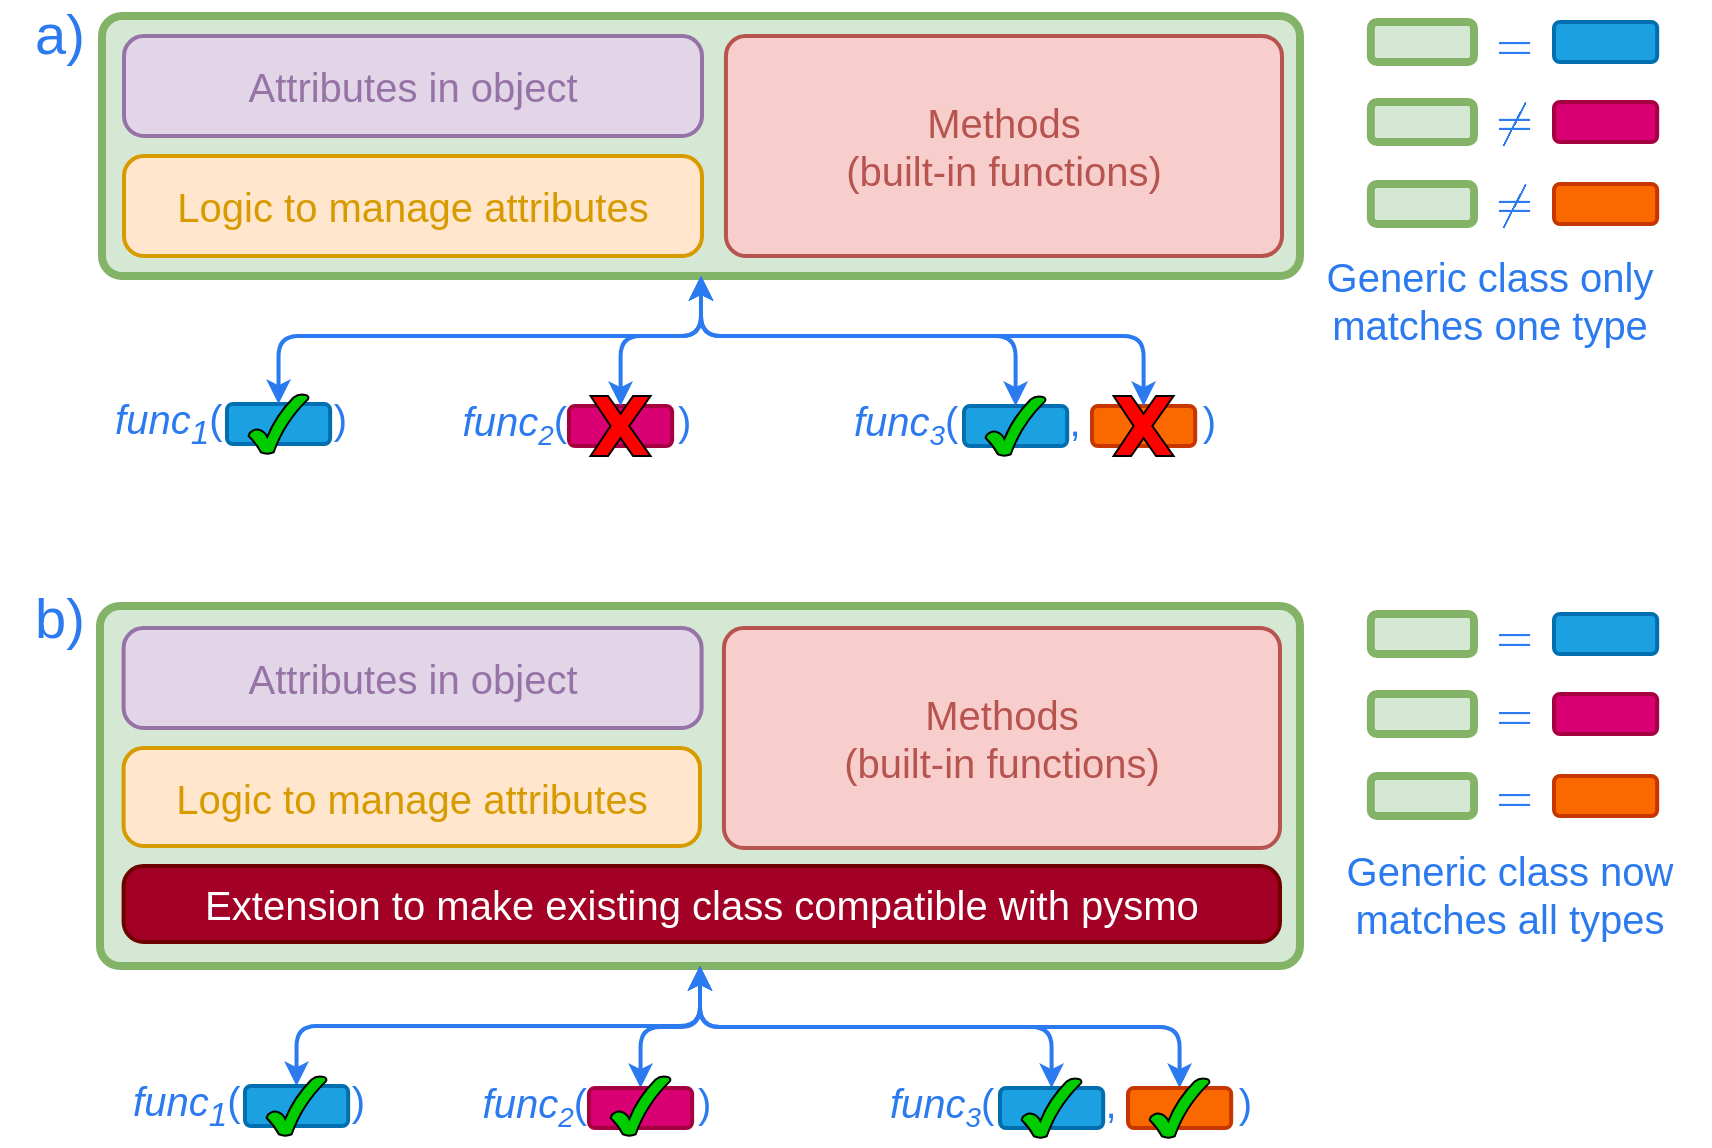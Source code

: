 <mxfile version="21.3.7" type="device">
  <diagram id="o-GlBjIIxTXlQrCIFuJj" name="Page-1">
    <mxGraphModel dx="2555" dy="998" grid="1" gridSize="10" guides="1" tooltips="1" connect="1" arrows="1" fold="1" page="1" pageScale="1" pageWidth="827" pageHeight="1169" math="1" shadow="0">
      <root>
        <mxCell id="0" />
        <mxCell id="1" parent="0" />
        <mxCell id="MvFuOAibIjmGyKfd0Iik-26" value="" style="group;absoluteArcSize=1;" parent="1" vertex="1" connectable="0">
          <mxGeometry x="39" y="24" width="598.985" height="146.38" as="geometry" />
        </mxCell>
        <mxCell id="MvFuOAibIjmGyKfd0Iik-27" value="" style="rounded=1;whiteSpace=wrap;html=1;shadow=0;glass=0;sketch=0;fontSize=20;strokeWidth=4;fillColor=#d5e8d4;strokeColor=#82b366;absoluteArcSize=1;" parent="MvFuOAibIjmGyKfd0Iik-26" vertex="1">
          <mxGeometry width="598.985" height="130" as="geometry" />
        </mxCell>
        <mxCell id="j2jtT3UqmusQXD--iVGK-17" value="&lt;font color=&quot;#b85450&quot;&gt;Methods&lt;br&gt;(built-in functions)&lt;br&gt;&lt;/font&gt;" style="rounded=1;whiteSpace=wrap;html=1;fillColor=#f8cecc;strokeColor=#b85450;fontSize=20;sketch=0;glass=0;strokeWidth=2;container=0;absoluteArcSize=1;" vertex="1" parent="MvFuOAibIjmGyKfd0Iik-26">
          <mxGeometry x="311.97" y="10" width="278.03" height="110" as="geometry" />
        </mxCell>
        <mxCell id="j2jtT3UqmusQXD--iVGK-18" value="&lt;font color=&quot;#9673a6&quot;&gt;Attributes in object&lt;/font&gt;" style="rounded=1;whiteSpace=wrap;html=1;fillColor=#e1d5e7;strokeColor=#9673a6;fontSize=20;sketch=0;strokeWidth=2;container=0;absoluteArcSize=1;" vertex="1" parent="MvFuOAibIjmGyKfd0Iik-26">
          <mxGeometry x="11" y="10" width="289" height="50" as="geometry" />
        </mxCell>
        <mxCell id="j2jtT3UqmusQXD--iVGK-16" value="&lt;font color=&quot;#d79b00&quot;&gt;Logic to manage attributes&lt;/font&gt;" style="rounded=1;whiteSpace=wrap;html=1;fillColor=#ffe6cc;strokeColor=#d79b00;fontSize=20;sketch=0;strokeWidth=2;container=0;absoluteArcSize=1;" vertex="1" parent="MvFuOAibIjmGyKfd0Iik-26">
          <mxGeometry x="11" y="70" width="289" height="50" as="geometry" />
        </mxCell>
        <mxCell id="MjuK1KJJSUVKsGx6pHkk-5" value="" style="group" parent="1" vertex="1" connectable="0">
          <mxGeometry x="212" y="208" width="128.966" height="40" as="geometry" />
        </mxCell>
        <mxCell id="YOwzDxQ_ZlnOnKqTeJGU-16" value="&lt;span style=&quot;font-weight: 400;&quot;&gt;&lt;font color=&quot;#2b7af0&quot; style=&quot;&quot;&gt;&lt;i style=&quot;&quot;&gt;func&lt;span style=&quot;font-size: 16.667px;&quot;&gt;&lt;sub&gt;2&lt;/sub&gt;&lt;/span&gt;&lt;/i&gt;(&amp;nbsp; &amp;nbsp; &amp;nbsp; &amp;nbsp; &amp;nbsp; )&lt;/font&gt;&lt;/span&gt;" style="text;strokeColor=none;fillColor=none;html=1;fontSize=20;fontStyle=1;verticalAlign=middle;align=center;rounded=1;shadow=0;glass=0;sketch=0;fontColor=#000000;labelPosition=center;verticalLabelPosition=middle;container=0;" parent="MjuK1KJJSUVKsGx6pHkk-5" vertex="1">
          <mxGeometry width="128.966" height="40" as="geometry" />
        </mxCell>
        <mxCell id="YOwzDxQ_ZlnOnKqTeJGU-15" value="" style="rounded=1;whiteSpace=wrap;html=1;shadow=0;glass=0;sketch=0;fontSize=20;strokeWidth=2;fillColor=#d80073;strokeColor=#A50040;container=0;fontColor=#ffffff;" parent="MjuK1KJJSUVKsGx6pHkk-5" vertex="1">
          <mxGeometry x="60.483" y="11" width="51.586" height="20" as="geometry" />
        </mxCell>
        <mxCell id="MjuK1KJJSUVKsGx6pHkk-25" value="" style="verticalLabelPosition=bottom;verticalAlign=top;html=1;shape=mxgraph.basic.x;fillColor=#FF0000;" parent="MjuK1KJJSUVKsGx6pHkk-5" vertex="1">
          <mxGeometry x="71.28" y="6" width="30" height="30" as="geometry" />
        </mxCell>
        <mxCell id="MjuK1KJJSUVKsGx6pHkk-6" value="" style="group" parent="1" vertex="1" connectable="0">
          <mxGeometry x="410" y="208" width="190" height="40" as="geometry" />
        </mxCell>
        <mxCell id="MjuK1KJJSUVKsGx6pHkk-1" value="&lt;span style=&quot;font-weight: 400;&quot;&gt;&lt;font color=&quot;#2b7af0&quot; style=&quot;&quot;&gt;&lt;i style=&quot;&quot;&gt;func&lt;span style=&quot;font-size: 16.667px;&quot;&gt;&lt;sub&gt;3&lt;/sub&gt;&lt;/span&gt;&lt;/i&gt;(&amp;nbsp; &amp;nbsp; &amp;nbsp; &amp;nbsp; &amp;nbsp; ,&amp;nbsp; &amp;nbsp; &amp;nbsp; &amp;nbsp; &amp;nbsp; &amp;nbsp;)&lt;/font&gt;&lt;/span&gt;" style="text;strokeColor=none;fillColor=none;html=1;fontSize=20;fontStyle=1;verticalAlign=middle;align=center;rounded=1;shadow=0;glass=0;sketch=0;fontColor=#000000;labelPosition=center;verticalLabelPosition=middle;container=0;" parent="MjuK1KJJSUVKsGx6pHkk-6" vertex="1">
          <mxGeometry width="190" height="40" as="geometry" />
        </mxCell>
        <mxCell id="MjuK1KJJSUVKsGx6pHkk-2" value="" style="rounded=1;whiteSpace=wrap;html=1;shadow=0;glass=0;sketch=0;fontSize=20;strokeWidth=2;fillColor=#fa6800;strokeColor=#C73500;container=0;fontColor=#000000;" parent="MjuK1KJJSUVKsGx6pHkk-6" vertex="1">
          <mxGeometry x="124.003" y="11" width="51.586" height="20" as="geometry" />
        </mxCell>
        <mxCell id="MjuK1KJJSUVKsGx6pHkk-3" value="" style="rounded=1;whiteSpace=wrap;html=1;shadow=0;glass=0;sketch=0;fontSize=20;strokeWidth=2;fillColor=#1ba1e2;strokeColor=#006EAF;container=0;fontColor=#ffffff;" parent="MjuK1KJJSUVKsGx6pHkk-6" vertex="1">
          <mxGeometry x="60.003" y="11" width="51.586" height="20" as="geometry" />
        </mxCell>
        <mxCell id="MjuK1KJJSUVKsGx6pHkk-23" value="" style="verticalLabelPosition=bottom;verticalAlign=top;html=1;shape=mxgraph.basic.tick;fillColor=#00CC00;" parent="MjuK1KJJSUVKsGx6pHkk-6" vertex="1">
          <mxGeometry x="70.8" y="6" width="30" height="30" as="geometry" />
        </mxCell>
        <mxCell id="MjuK1KJJSUVKsGx6pHkk-24" value="" style="verticalLabelPosition=bottom;verticalAlign=top;html=1;shape=mxgraph.basic.x;fillColor=#FF0000;" parent="MjuK1KJJSUVKsGx6pHkk-6" vertex="1">
          <mxGeometry x="134.8" y="6" width="30" height="30" as="geometry" />
        </mxCell>
        <mxCell id="MjuK1KJJSUVKsGx6pHkk-7" value="" style="group" parent="1" vertex="1" connectable="0">
          <mxGeometry x="39.0" y="208" width="128.966" height="40" as="geometry" />
        </mxCell>
        <mxCell id="YOwzDxQ_ZlnOnKqTeJGU-2" value="&lt;span style=&quot;font-weight: 400;&quot;&gt;&lt;font color=&quot;#2b7af0&quot; style=&quot;font-size: 20px;&quot;&gt;&lt;i style=&quot;&quot;&gt;func&lt;sub&gt;1&lt;/sub&gt;&lt;/i&gt;(&amp;nbsp; &amp;nbsp; &amp;nbsp; &amp;nbsp; &amp;nbsp; )&lt;/font&gt;&lt;/span&gt;" style="text;strokeColor=none;fillColor=none;html=1;fontSize=20;fontStyle=1;verticalAlign=middle;align=center;rounded=1;shadow=0;glass=0;sketch=0;fontColor=#000000;labelPosition=center;verticalLabelPosition=middle;container=0;" parent="MjuK1KJJSUVKsGx6pHkk-7" vertex="1">
          <mxGeometry width="128.966" height="40" as="geometry" />
        </mxCell>
        <mxCell id="YOwzDxQ_ZlnOnKqTeJGU-3" value="" style="rounded=1;whiteSpace=wrap;html=1;shadow=0;glass=0;sketch=0;fontSize=20;strokeWidth=2;fillColor=#1ba1e2;strokeColor=#006EAF;container=0;fontColor=#ffffff;" parent="MjuK1KJJSUVKsGx6pHkk-7" vertex="1">
          <mxGeometry x="62.483" y="10" width="51.586" height="20" as="geometry" />
        </mxCell>
        <mxCell id="MjuK1KJJSUVKsGx6pHkk-22" value="" style="verticalLabelPosition=bottom;verticalAlign=top;html=1;shape=mxgraph.basic.tick;fillColor=#00CC00;" parent="MjuK1KJJSUVKsGx6pHkk-7" vertex="1">
          <mxGeometry x="73.28" y="5" width="30" height="30" as="geometry" />
        </mxCell>
        <mxCell id="MjuK1KJJSUVKsGx6pHkk-17" style="rounded=1;orthogonalLoop=1;jettySize=auto;html=1;entryX=0.5;entryY=1;entryDx=0;entryDy=0;startArrow=classic;startFill=1;strokeWidth=2;edgeStyle=elbowEdgeStyle;elbow=vertical;strokeColor=#2B7AF0;sketch=0;snapToPoint=0;flowAnimation=0;ignoreEdge=0;enumerate=0;fillColor=#dae8fc;" parent="1" source="YOwzDxQ_ZlnOnKqTeJGU-3" target="MvFuOAibIjmGyKfd0Iik-27" edge="1">
          <mxGeometry relative="1" as="geometry">
            <Array as="points">
              <mxPoint x="258" y="184" />
            </Array>
          </mxGeometry>
        </mxCell>
        <mxCell id="MjuK1KJJSUVKsGx6pHkk-18" style="edgeStyle=orthogonalEdgeStyle;rounded=1;orthogonalLoop=1;jettySize=auto;html=1;entryX=0.5;entryY=1;entryDx=0;entryDy=0;startArrow=classic;startFill=1;strokeWidth=2;strokeColor=#2B7AF0;" parent="1" source="MjuK1KJJSUVKsGx6pHkk-3" target="MvFuOAibIjmGyKfd0Iik-27" edge="1">
          <mxGeometry relative="1" as="geometry">
            <Array as="points">
              <mxPoint x="496" y="184" />
              <mxPoint x="339" y="184" />
            </Array>
          </mxGeometry>
        </mxCell>
        <mxCell id="MjuK1KJJSUVKsGx6pHkk-19" style="edgeStyle=orthogonalEdgeStyle;rounded=1;orthogonalLoop=1;jettySize=auto;html=1;entryX=0.5;entryY=1;entryDx=0;entryDy=0;startArrow=classic;startFill=1;strokeWidth=2;strokeColor=#2B7AF0;" parent="1" source="MjuK1KJJSUVKsGx6pHkk-2" target="MvFuOAibIjmGyKfd0Iik-27" edge="1">
          <mxGeometry relative="1" as="geometry">
            <Array as="points">
              <mxPoint x="560" y="184" />
              <mxPoint x="339" y="184" />
            </Array>
          </mxGeometry>
        </mxCell>
        <mxCell id="MjuK1KJJSUVKsGx6pHkk-20" style="edgeStyle=orthogonalEdgeStyle;rounded=1;orthogonalLoop=1;jettySize=auto;html=1;entryX=0.5;entryY=1;entryDx=0;entryDy=0;startArrow=classic;startFill=1;strokeWidth=2;strokeColor=#2B7AF0;" parent="1" source="YOwzDxQ_ZlnOnKqTeJGU-15" target="MvFuOAibIjmGyKfd0Iik-27" edge="1">
          <mxGeometry relative="1" as="geometry">
            <Array as="points">
              <mxPoint x="298" y="184" />
              <mxPoint x="339" y="184" />
            </Array>
          </mxGeometry>
        </mxCell>
        <mxCell id="MjuK1KJJSUVKsGx6pHkk-52" value="" style="group" parent="1" vertex="1" connectable="0">
          <mxGeometry x="38" y="319" width="599.98" height="180" as="geometry" />
        </mxCell>
        <mxCell id="MjuK1KJJSUVKsGx6pHkk-27" value="" style="rounded=1;whiteSpace=wrap;html=1;shadow=0;glass=0;sketch=0;fontSize=20;strokeWidth=4;fillColor=#d5e8d4;strokeColor=#82b366;container=0;absoluteArcSize=1;" parent="MjuK1KJJSUVKsGx6pHkk-52" vertex="1">
          <mxGeometry width="599.98" height="180" as="geometry" />
        </mxCell>
        <mxCell id="MjuK1KJJSUVKsGx6pHkk-49" value="Extension to make existing class compatible with pysmo" style="rounded=1;whiteSpace=wrap;html=1;fillColor=#a20025;strokeColor=#6F0000;fontSize=20;sketch=0;glass=0;strokeWidth=2;container=0;fontColor=#ffffff;absoluteArcSize=1;" parent="MjuK1KJJSUVKsGx6pHkk-52" vertex="1">
          <mxGeometry x="11.8" y="130" width="578.2" height="38" as="geometry" />
        </mxCell>
        <mxCell id="j2jtT3UqmusQXD--iVGK-34" value="&lt;font color=&quot;#9673a6&quot;&gt;Attributes in object&lt;/font&gt;" style="rounded=1;whiteSpace=wrap;html=1;fillColor=#e1d5e7;strokeColor=#9673a6;fontSize=20;sketch=0;strokeWidth=2;container=0;absoluteArcSize=1;" vertex="1" parent="MjuK1KJJSUVKsGx6pHkk-52">
          <mxGeometry x="11.8" y="11" width="289" height="50" as="geometry" />
        </mxCell>
        <mxCell id="j2jtT3UqmusQXD--iVGK-35" value="&lt;font color=&quot;#d79b00&quot;&gt;Logic to manage attributes&lt;/font&gt;" style="rounded=1;whiteSpace=wrap;html=1;fillColor=#ffe6cc;strokeColor=#d79b00;fontSize=20;sketch=0;strokeWidth=2;container=0;absoluteArcSize=1;" vertex="1" parent="MjuK1KJJSUVKsGx6pHkk-52">
          <mxGeometry x="11.8" y="71" width="288.2" height="49" as="geometry" />
        </mxCell>
        <mxCell id="j2jtT3UqmusQXD--iVGK-36" value="&lt;font color=&quot;#b85450&quot;&gt;Methods&lt;br&gt;(built-in functions)&lt;br&gt;&lt;/font&gt;" style="rounded=1;whiteSpace=wrap;html=1;fillColor=#f8cecc;strokeColor=#b85450;fontSize=20;sketch=0;glass=0;strokeWidth=2;container=0;absoluteArcSize=1;" vertex="1" parent="MjuK1KJJSUVKsGx6pHkk-52">
          <mxGeometry x="311.97" y="11" width="278.03" height="110" as="geometry" />
        </mxCell>
        <mxCell id="MjuK1KJJSUVKsGx6pHkk-54" style="edgeStyle=elbowEdgeStyle;rounded=1;sketch=0;orthogonalLoop=1;jettySize=auto;elbow=vertical;html=1;startArrow=classic;startFill=1;strokeColor=#2B7AF0;strokeWidth=2;" parent="1" source="MjuK1KJJSUVKsGx6pHkk-33" edge="1">
          <mxGeometry relative="1" as="geometry">
            <mxPoint x="338.0" y="499" as="targetPoint" />
          </mxGeometry>
        </mxCell>
        <mxCell id="MjuK1KJJSUVKsGx6pHkk-56" style="edgeStyle=elbowEdgeStyle;rounded=1;sketch=0;orthogonalLoop=1;jettySize=auto;elbow=vertical;html=1;startArrow=classic;startFill=1;strokeColor=#2B7AF0;strokeWidth=2;" parent="1" source="MjuK1KJJSUVKsGx6pHkk-37" edge="1">
          <mxGeometry relative="1" as="geometry">
            <mxPoint x="338.0" y="499" as="targetPoint" />
          </mxGeometry>
        </mxCell>
        <mxCell id="MjuK1KJJSUVKsGx6pHkk-55" style="edgeStyle=elbowEdgeStyle;rounded=1;sketch=0;orthogonalLoop=1;jettySize=auto;elbow=vertical;html=1;startArrow=classic;startFill=1;strokeColor=#2B7AF0;strokeWidth=2;" parent="1" source="MjuK1KJJSUVKsGx6pHkk-38" edge="1">
          <mxGeometry relative="1" as="geometry">
            <mxPoint x="338.0" y="499" as="targetPoint" />
          </mxGeometry>
        </mxCell>
        <mxCell id="MjuK1KJJSUVKsGx6pHkk-53" style="edgeStyle=elbowEdgeStyle;rounded=1;sketch=0;orthogonalLoop=1;jettySize=auto;elbow=vertical;html=1;entryX=0.5;entryY=1;entryDx=0;entryDy=0;startArrow=classic;startFill=1;strokeColor=#2B7AF0;strokeWidth=2;" parent="1" source="MjuK1KJJSUVKsGx6pHkk-43" target="MjuK1KJJSUVKsGx6pHkk-27" edge="1">
          <mxGeometry relative="1" as="geometry" />
        </mxCell>
        <mxCell id="MjuK1KJJSUVKsGx6pHkk-57" value="" style="group" parent="1" vertex="1" connectable="0">
          <mxGeometry x="48.0" y="549" width="128.966" height="40" as="geometry" />
        </mxCell>
        <mxCell id="MjuK1KJJSUVKsGx6pHkk-42" value="&lt;span style=&quot;font-weight: 400;&quot;&gt;&lt;font color=&quot;#2b7af0&quot; style=&quot;font-size: 20px;&quot;&gt;&lt;i style=&quot;&quot;&gt;func&lt;sub&gt;1&lt;/sub&gt;&lt;/i&gt;(&amp;nbsp; &amp;nbsp; &amp;nbsp; &amp;nbsp; &amp;nbsp; )&lt;/font&gt;&lt;/span&gt;" style="text;strokeColor=none;fillColor=none;html=1;fontSize=20;fontStyle=1;verticalAlign=middle;align=center;rounded=1;shadow=0;glass=0;sketch=0;fontColor=#000000;labelPosition=center;verticalLabelPosition=middle;container=0;" parent="MjuK1KJJSUVKsGx6pHkk-57" vertex="1">
          <mxGeometry width="128.966" height="40" as="geometry" />
        </mxCell>
        <mxCell id="MjuK1KJJSUVKsGx6pHkk-43" value="" style="rounded=1;whiteSpace=wrap;html=1;shadow=0;glass=0;sketch=0;fontSize=20;strokeWidth=2;fillColor=#1ba1e2;strokeColor=#006EAF;container=0;fontColor=#ffffff;" parent="MjuK1KJJSUVKsGx6pHkk-57" vertex="1">
          <mxGeometry x="62.483" y="10" width="51.586" height="20" as="geometry" />
        </mxCell>
        <mxCell id="MjuK1KJJSUVKsGx6pHkk-44" value="" style="verticalLabelPosition=bottom;verticalAlign=top;html=1;shape=mxgraph.basic.tick;fillColor=#00CC00;container=0;" parent="MjuK1KJJSUVKsGx6pHkk-57" vertex="1">
          <mxGeometry x="73.28" y="5" width="30" height="30" as="geometry" />
        </mxCell>
        <mxCell id="MjuK1KJJSUVKsGx6pHkk-58" value="" style="group" parent="1" vertex="1" connectable="0">
          <mxGeometry x="222" y="549" width="128.966" height="40" as="geometry" />
        </mxCell>
        <mxCell id="MjuK1KJJSUVKsGx6pHkk-32" value="&lt;span style=&quot;font-weight: 400;&quot;&gt;&lt;font color=&quot;#2b7af0&quot; style=&quot;&quot;&gt;&lt;i style=&quot;&quot;&gt;func&lt;span style=&quot;font-size: 16.667px;&quot;&gt;&lt;sub&gt;2&lt;/sub&gt;&lt;/span&gt;&lt;/i&gt;(&amp;nbsp; &amp;nbsp; &amp;nbsp; &amp;nbsp; &amp;nbsp; )&lt;/font&gt;&lt;/span&gt;" style="text;strokeColor=none;fillColor=none;html=1;fontSize=20;fontStyle=1;verticalAlign=middle;align=center;rounded=1;shadow=0;glass=0;sketch=0;fontColor=#000000;labelPosition=center;verticalLabelPosition=middle;container=0;" parent="MjuK1KJJSUVKsGx6pHkk-58" vertex="1">
          <mxGeometry width="128.966" height="40" as="geometry" />
        </mxCell>
        <mxCell id="MjuK1KJJSUVKsGx6pHkk-33" value="" style="rounded=1;whiteSpace=wrap;html=1;shadow=0;glass=0;sketch=0;fontSize=20;strokeWidth=2;fillColor=#d80073;strokeColor=#A50040;container=0;fontColor=#ffffff;" parent="MjuK1KJJSUVKsGx6pHkk-58" vertex="1">
          <mxGeometry x="60.483" y="11" width="51.586" height="20" as="geometry" />
        </mxCell>
        <mxCell id="MjuK1KJJSUVKsGx6pHkk-51" value="" style="verticalLabelPosition=bottom;verticalAlign=top;html=1;shape=mxgraph.basic.tick;fillColor=#00CC00;container=0;" parent="MjuK1KJJSUVKsGx6pHkk-58" vertex="1">
          <mxGeometry x="71.28" y="5" width="30" height="30" as="geometry" />
        </mxCell>
        <mxCell id="MjuK1KJJSUVKsGx6pHkk-59" value="" style="group" parent="1" vertex="1" connectable="0">
          <mxGeometry x="428" y="549" width="190" height="40" as="geometry" />
        </mxCell>
        <mxCell id="MjuK1KJJSUVKsGx6pHkk-36" value="&lt;span style=&quot;font-weight: 400;&quot;&gt;&lt;font color=&quot;#2b7af0&quot; style=&quot;&quot;&gt;&lt;i style=&quot;&quot;&gt;func&lt;span style=&quot;font-size: 16.667px;&quot;&gt;&lt;sub&gt;3&lt;/sub&gt;&lt;/span&gt;&lt;/i&gt;(&amp;nbsp; &amp;nbsp; &amp;nbsp; &amp;nbsp; &amp;nbsp; ,&amp;nbsp; &amp;nbsp; &amp;nbsp; &amp;nbsp; &amp;nbsp; &amp;nbsp;)&lt;/font&gt;&lt;/span&gt;" style="text;strokeColor=none;fillColor=none;html=1;fontSize=20;fontStyle=1;verticalAlign=middle;align=center;rounded=1;shadow=0;glass=0;sketch=0;fontColor=#000000;labelPosition=center;verticalLabelPosition=middle;container=0;" parent="MjuK1KJJSUVKsGx6pHkk-59" vertex="1">
          <mxGeometry width="190" height="40" as="geometry" />
        </mxCell>
        <mxCell id="MjuK1KJJSUVKsGx6pHkk-37" value="" style="rounded=1;whiteSpace=wrap;html=1;shadow=0;glass=0;sketch=0;fontSize=20;strokeWidth=2;fillColor=#fa6800;strokeColor=#C73500;container=0;fontColor=#000000;" parent="MjuK1KJJSUVKsGx6pHkk-59" vertex="1">
          <mxGeometry x="124.003" y="11" width="51.586" height="20" as="geometry" />
        </mxCell>
        <mxCell id="MjuK1KJJSUVKsGx6pHkk-38" value="" style="rounded=1;whiteSpace=wrap;html=1;shadow=0;glass=0;sketch=0;fontSize=20;strokeWidth=2;fillColor=#1ba1e2;strokeColor=#006EAF;container=0;fontColor=#ffffff;" parent="MjuK1KJJSUVKsGx6pHkk-59" vertex="1">
          <mxGeometry x="60.003" y="11" width="51.586" height="20" as="geometry" />
        </mxCell>
        <mxCell id="MjuK1KJJSUVKsGx6pHkk-39" value="" style="verticalLabelPosition=bottom;verticalAlign=top;html=1;shape=mxgraph.basic.tick;fillColor=#00CC00;container=0;" parent="MjuK1KJJSUVKsGx6pHkk-59" vertex="1">
          <mxGeometry x="70.8" y="6" width="30" height="30" as="geometry" />
        </mxCell>
        <mxCell id="MjuK1KJJSUVKsGx6pHkk-50" value="" style="verticalLabelPosition=bottom;verticalAlign=top;html=1;shape=mxgraph.basic.tick;fillColor=#00CC00;container=0;" parent="MjuK1KJJSUVKsGx6pHkk-59" vertex="1">
          <mxGeometry x="134.8" y="6" width="30" height="30" as="geometry" />
        </mxCell>
        <mxCell id="MjuK1KJJSUVKsGx6pHkk-96" value="" style="group" parent="1" vertex="1" connectable="0">
          <mxGeometry x="673.413" y="319" width="143.176" height="30" as="geometry" />
        </mxCell>
        <mxCell id="MjuK1KJJSUVKsGx6pHkk-97" value="" style="rounded=1;whiteSpace=wrap;html=1;shadow=0;glass=0;sketch=0;fontSize=20;strokeWidth=4;fillColor=#d5e8d4;strokeColor=#82b366;container=0;fontColor=default;" parent="MjuK1KJJSUVKsGx6pHkk-96" vertex="1">
          <mxGeometry y="4" width="51.586" height="20" as="geometry" />
        </mxCell>
        <mxCell id="MjuK1KJJSUVKsGx6pHkk-98" value="&lt;font color=&quot;#2b7af0&quot; style=&quot;font-size: 20px;&quot;&gt;`=`&lt;/font&gt;" style="text;html=1;strokeColor=none;fillColor=none;align=center;verticalAlign=middle;whiteSpace=wrap;rounded=0;" parent="MjuK1KJJSUVKsGx6pHkk-96" vertex="1">
          <mxGeometry x="51.587" width="40" height="30" as="geometry" />
        </mxCell>
        <mxCell id="MjuK1KJJSUVKsGx6pHkk-99" value="" style="rounded=1;whiteSpace=wrap;html=1;shadow=0;glass=0;sketch=0;fontSize=20;strokeWidth=2;fillColor=#1ba1e2;strokeColor=#006EAF;container=0;fontColor=#ffffff;" parent="MjuK1KJJSUVKsGx6pHkk-96" vertex="1">
          <mxGeometry x="91.59" y="4" width="51.586" height="20" as="geometry" />
        </mxCell>
        <mxCell id="MjuK1KJJSUVKsGx6pHkk-100" value="" style="group" parent="1" vertex="1" connectable="0">
          <mxGeometry x="673.413" y="358" width="143.176" height="30" as="geometry" />
        </mxCell>
        <mxCell id="MjuK1KJJSUVKsGx6pHkk-101" value="&lt;font color=&quot;#2b7af0&quot; style=&quot;font-size: 20px;&quot;&gt;`=`&lt;/font&gt;" style="text;html=1;strokeColor=none;fillColor=none;align=center;verticalAlign=middle;whiteSpace=wrap;rounded=0;" parent="MjuK1KJJSUVKsGx6pHkk-100" vertex="1">
          <mxGeometry x="51.587" width="40" height="30" as="geometry" />
        </mxCell>
        <mxCell id="MjuK1KJJSUVKsGx6pHkk-102" value="" style="rounded=1;whiteSpace=wrap;html=1;shadow=0;glass=0;sketch=0;fontSize=20;strokeWidth=4;fillColor=#d5e8d4;strokeColor=#82b366;container=0;fontColor=default;" parent="MjuK1KJJSUVKsGx6pHkk-100" vertex="1">
          <mxGeometry y="5" width="51.586" height="20" as="geometry" />
        </mxCell>
        <mxCell id="MjuK1KJJSUVKsGx6pHkk-103" value="" style="rounded=1;whiteSpace=wrap;html=1;shadow=0;glass=0;sketch=0;fontSize=20;strokeWidth=2;fillColor=#d80073;strokeColor=#A50040;container=0;fontColor=#ffffff;" parent="MjuK1KJJSUVKsGx6pHkk-100" vertex="1">
          <mxGeometry x="91.59" y="5" width="51.586" height="20" as="geometry" />
        </mxCell>
        <mxCell id="MjuK1KJJSUVKsGx6pHkk-104" value="" style="group" parent="1" vertex="1" connectable="0">
          <mxGeometry x="673.413" y="399" width="143.176" height="30" as="geometry" />
        </mxCell>
        <mxCell id="MjuK1KJJSUVKsGx6pHkk-105" value="&lt;font color=&quot;#2b7af0&quot; style=&quot;font-size: 20px;&quot;&gt;`=`&lt;/font&gt;" style="text;html=1;strokeColor=none;fillColor=none;align=center;verticalAlign=middle;whiteSpace=wrap;rounded=0;" parent="MjuK1KJJSUVKsGx6pHkk-104" vertex="1">
          <mxGeometry x="51.587" width="40" height="30" as="geometry" />
        </mxCell>
        <mxCell id="MjuK1KJJSUVKsGx6pHkk-106" value="" style="rounded=1;whiteSpace=wrap;html=1;shadow=0;glass=0;sketch=0;fontSize=20;strokeWidth=4;fillColor=#d5e8d4;strokeColor=#82b366;container=0;fontColor=default;" parent="MjuK1KJJSUVKsGx6pHkk-104" vertex="1">
          <mxGeometry y="5" width="51.586" height="20" as="geometry" />
        </mxCell>
        <mxCell id="MjuK1KJJSUVKsGx6pHkk-107" value="" style="rounded=1;whiteSpace=wrap;html=1;shadow=0;glass=0;sketch=0;fontSize=20;strokeWidth=2;fillColor=#fa6800;strokeColor=#C73500;container=0;fontColor=#000000;" parent="MjuK1KJJSUVKsGx6pHkk-104" vertex="1">
          <mxGeometry x="91.59" y="5" width="51.586" height="20" as="geometry" />
        </mxCell>
        <mxCell id="MjuK1KJJSUVKsGx6pHkk-108" value="" style="group" parent="1" vertex="1" connectable="0">
          <mxGeometry x="673.413" y="23" width="143.176" height="110" as="geometry" />
        </mxCell>
        <mxCell id="MjuK1KJJSUVKsGx6pHkk-90" value="" style="group" parent="MjuK1KJJSUVKsGx6pHkk-108" vertex="1" connectable="0">
          <mxGeometry width="143.176" height="30" as="geometry" />
        </mxCell>
        <mxCell id="MjuK1KJJSUVKsGx6pHkk-62" value="" style="rounded=1;whiteSpace=wrap;html=1;shadow=0;glass=0;sketch=0;fontSize=20;strokeWidth=4;fillColor=#d5e8d4;strokeColor=#82b366;container=0;fontColor=default;" parent="MjuK1KJJSUVKsGx6pHkk-90" vertex="1">
          <mxGeometry y="4" width="51.586" height="20" as="geometry" />
        </mxCell>
        <mxCell id="MjuK1KJJSUVKsGx6pHkk-67" value="&lt;font color=&quot;#2b7af0&quot; style=&quot;font-size: 20px;&quot;&gt;`=`&lt;/font&gt;" style="text;html=1;strokeColor=none;fillColor=none;align=center;verticalAlign=middle;whiteSpace=wrap;rounded=0;" parent="MjuK1KJJSUVKsGx6pHkk-90" vertex="1">
          <mxGeometry x="51.587" width="40" height="30" as="geometry" />
        </mxCell>
        <mxCell id="MjuK1KJJSUVKsGx6pHkk-80" value="" style="rounded=1;whiteSpace=wrap;html=1;shadow=0;glass=0;sketch=0;fontSize=20;strokeWidth=2;fillColor=#1ba1e2;strokeColor=#006EAF;container=0;fontColor=#ffffff;" parent="MjuK1KJJSUVKsGx6pHkk-90" vertex="1">
          <mxGeometry x="91.59" y="4" width="51.586" height="20" as="geometry" />
        </mxCell>
        <mxCell id="MjuK1KJJSUVKsGx6pHkk-91" value="" style="group" parent="MjuK1KJJSUVKsGx6pHkk-108" vertex="1" connectable="0">
          <mxGeometry y="39" width="143.176" height="30" as="geometry" />
        </mxCell>
        <mxCell id="MjuK1KJJSUVKsGx6pHkk-68" value="&lt;font color=&quot;#2b7af0&quot; style=&quot;font-size: 20px;&quot;&gt;`!=`&lt;/font&gt;" style="text;html=1;strokeColor=none;fillColor=none;align=center;verticalAlign=middle;whiteSpace=wrap;rounded=0;" parent="MjuK1KJJSUVKsGx6pHkk-91" vertex="1">
          <mxGeometry x="51.587" width="40" height="30" as="geometry" />
        </mxCell>
        <mxCell id="MjuK1KJJSUVKsGx6pHkk-77" value="" style="rounded=1;whiteSpace=wrap;html=1;shadow=0;glass=0;sketch=0;fontSize=20;strokeWidth=4;fillColor=#d5e8d4;strokeColor=#82b366;container=0;fontColor=default;" parent="MjuK1KJJSUVKsGx6pHkk-91" vertex="1">
          <mxGeometry y="5" width="51.586" height="20" as="geometry" />
        </mxCell>
        <mxCell id="MjuK1KJJSUVKsGx6pHkk-84" value="" style="rounded=1;whiteSpace=wrap;html=1;shadow=0;glass=0;sketch=0;fontSize=20;strokeWidth=2;fillColor=#d80073;strokeColor=#A50040;container=0;fontColor=#ffffff;" parent="MjuK1KJJSUVKsGx6pHkk-91" vertex="1">
          <mxGeometry x="91.59" y="5" width="51.586" height="20" as="geometry" />
        </mxCell>
        <mxCell id="MjuK1KJJSUVKsGx6pHkk-92" value="" style="group" parent="MjuK1KJJSUVKsGx6pHkk-108" vertex="1" connectable="0">
          <mxGeometry y="80" width="143.176" height="30" as="geometry" />
        </mxCell>
        <mxCell id="MjuK1KJJSUVKsGx6pHkk-69" value="&lt;font color=&quot;#2b7af0&quot; style=&quot;font-size: 20px;&quot;&gt;`!=`&lt;/font&gt;" style="text;html=1;strokeColor=none;fillColor=none;align=center;verticalAlign=middle;whiteSpace=wrap;rounded=0;" parent="MjuK1KJJSUVKsGx6pHkk-92" vertex="1">
          <mxGeometry x="51.587" width="40" height="30" as="geometry" />
        </mxCell>
        <mxCell id="MjuK1KJJSUVKsGx6pHkk-73" value="" style="rounded=1;whiteSpace=wrap;html=1;shadow=0;glass=0;sketch=0;fontSize=20;strokeWidth=4;fillColor=#d5e8d4;strokeColor=#82b366;container=0;fontColor=default;" parent="MjuK1KJJSUVKsGx6pHkk-92" vertex="1">
          <mxGeometry y="5" width="51.586" height="20" as="geometry" />
        </mxCell>
        <mxCell id="MjuK1KJJSUVKsGx6pHkk-86" value="" style="rounded=1;whiteSpace=wrap;html=1;shadow=0;glass=0;sketch=0;fontSize=20;strokeWidth=2;fillColor=#fa6800;strokeColor=#C73500;container=0;fontColor=#000000;" parent="MjuK1KJJSUVKsGx6pHkk-92" vertex="1">
          <mxGeometry x="91.59" y="5" width="51.586" height="20" as="geometry" />
        </mxCell>
        <mxCell id="MjuK1KJJSUVKsGx6pHkk-110" value="&lt;font color=&quot;#2b7af0&quot;&gt;Generic class only matches one type&lt;/font&gt;" style="text;html=1;strokeColor=none;fillColor=none;align=center;verticalAlign=middle;whiteSpace=wrap;rounded=0;fontSize=20;" parent="1" vertex="1">
          <mxGeometry x="633" y="136" width="200" height="60" as="geometry" />
        </mxCell>
        <mxCell id="MjuK1KJJSUVKsGx6pHkk-111" value="&lt;font color=&quot;#2b7af0&quot;&gt;Generic class now matches all types&lt;/font&gt;" style="text;html=1;strokeColor=none;fillColor=none;align=center;verticalAlign=middle;whiteSpace=wrap;rounded=0;fontSize=20;" parent="1" vertex="1">
          <mxGeometry x="642.98" y="433" width="200" height="60" as="geometry" />
        </mxCell>
        <mxCell id="MjuK1KJJSUVKsGx6pHkk-113" value="&lt;font style=&quot;font-size: 28px;&quot;&gt;&lt;span style=&quot;font-weight: normal;&quot;&gt;&lt;font color=&quot;#2b7af0&quot;&gt;a)&lt;/font&gt;&lt;/span&gt;&lt;br&gt;&lt;/font&gt;" style="text;html=1;strokeColor=none;fillColor=none;align=center;verticalAlign=middle;whiteSpace=wrap;rounded=0;fontSize=20;fontStyle=1" parent="1" vertex="1">
          <mxGeometry x="-12" y="18" width="60" height="30" as="geometry" />
        </mxCell>
        <mxCell id="MjuK1KJJSUVKsGx6pHkk-114" value="&lt;font style=&quot;font-size: 28px;&quot;&gt;&lt;font color=&quot;#2b7af0&quot;&gt;b)&lt;/font&gt;&lt;br&gt;&lt;/font&gt;" style="text;html=1;strokeColor=none;fillColor=none;align=center;verticalAlign=middle;whiteSpace=wrap;rounded=0;fontSize=20;" parent="1" vertex="1">
          <mxGeometry x="-12" y="310" width="60" height="30" as="geometry" />
        </mxCell>
      </root>
    </mxGraphModel>
  </diagram>
</mxfile>
